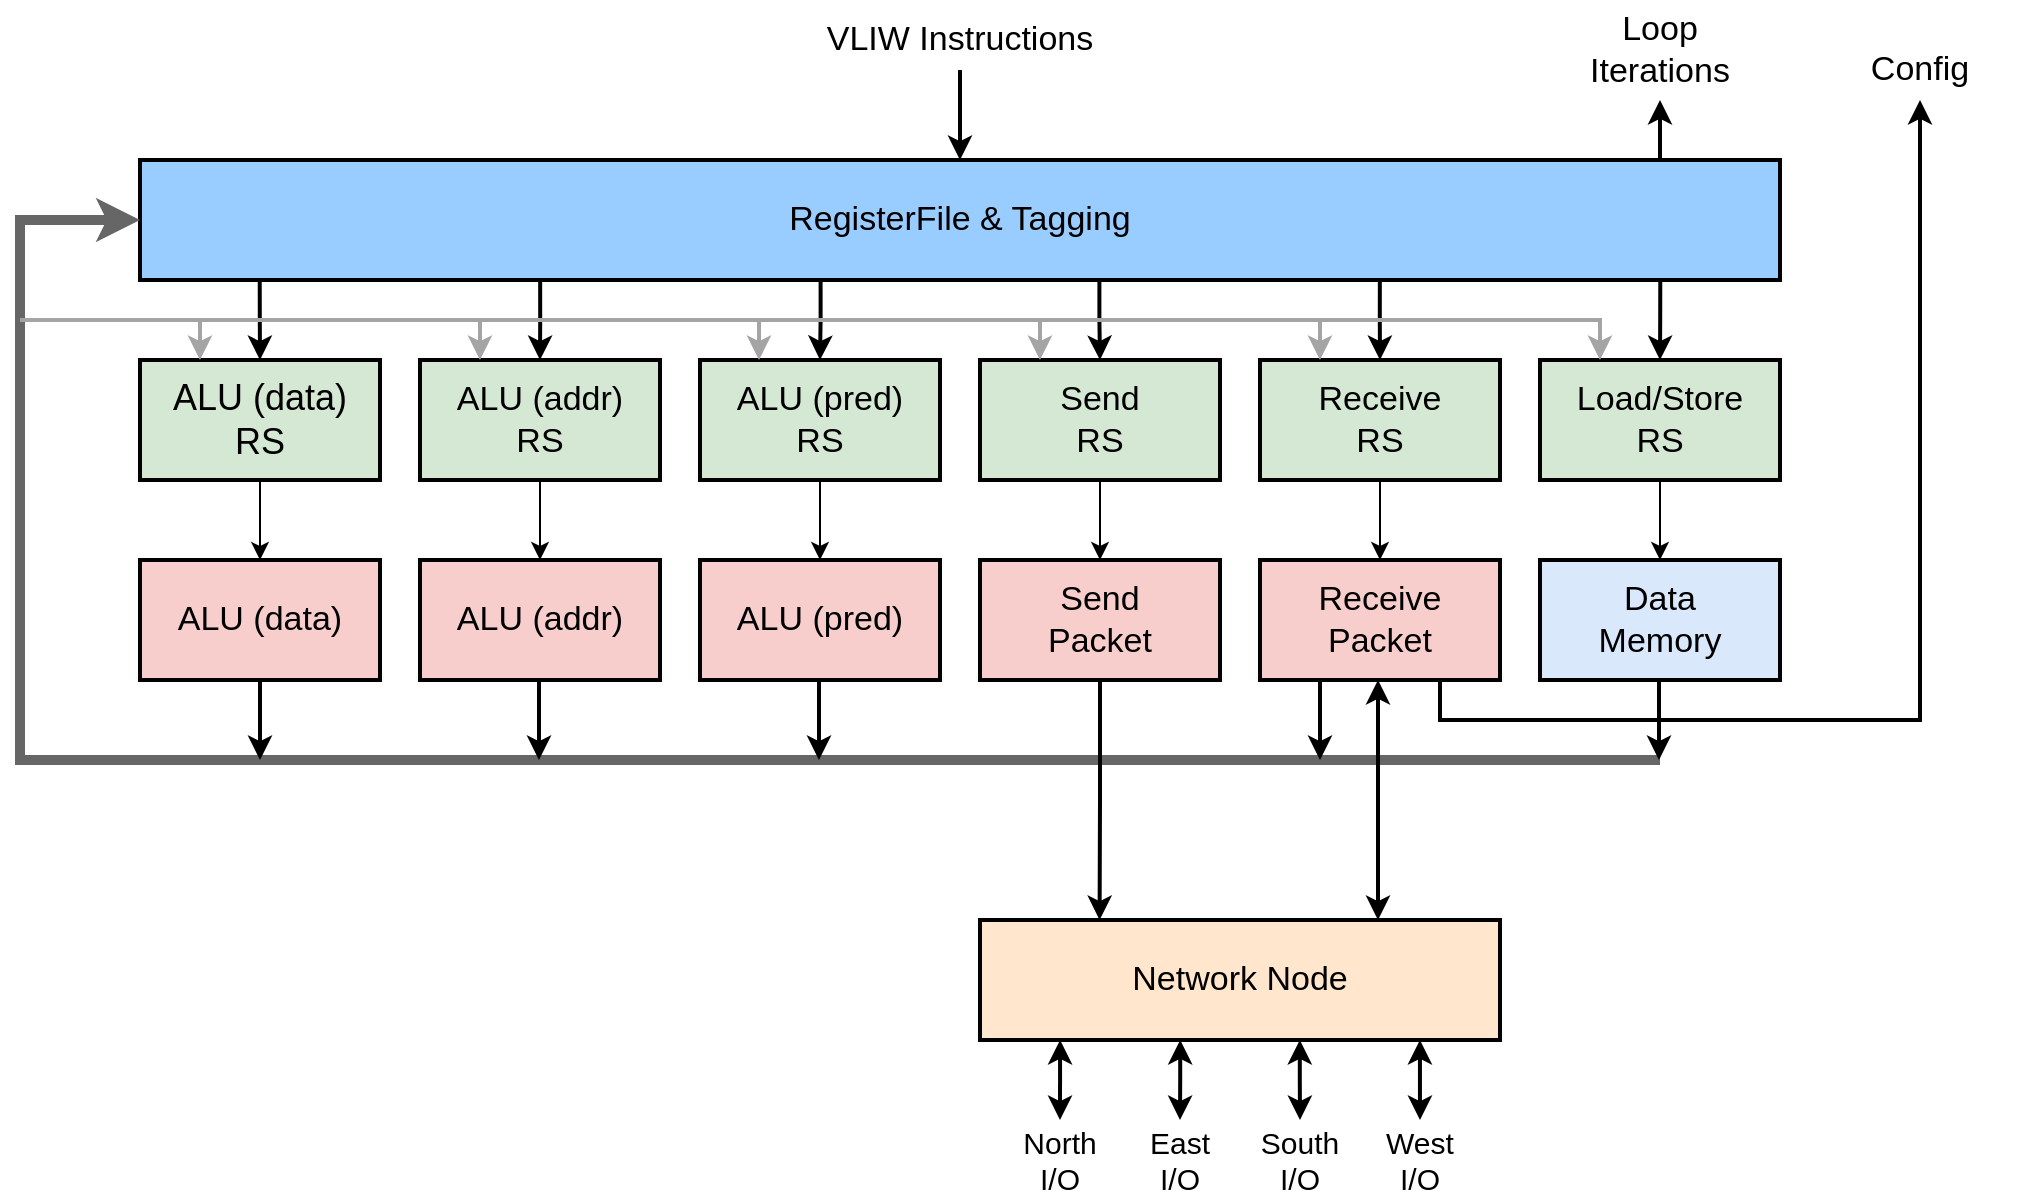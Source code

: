 <mxfile version="28.0.6">
  <diagram name="Amlet Architecture" id="amlet-arch">
    <mxGraphModel dx="1106" dy="727" grid="1" gridSize="10" guides="1" tooltips="1" connect="1" arrows="1" fold="1" page="1" pageScale="1" pageWidth="1600" pageHeight="900" math="0" shadow="0">
      <root>
        <mxCell id="0" />
        <mxCell id="1" parent="0" />
        <mxCell id="vliw-input" value="VLIW Instructions" style="rounded=0;whiteSpace=wrap;html=1;fillColor=none;strokeColor=none;fontSize=17;strokeWidth=2;" parent="1" vertex="1">
          <mxGeometry x="610" y="65" width="200" height="30" as="geometry" />
        </mxCell>
        <mxCell id="loop-iter" value="Loop&lt;br&gt;Iterations" style="rounded=0;whiteSpace=wrap;html=1;fillColor=none;strokeColor=none;fontSize=17;strokeWidth=2;" parent="1" vertex="1">
          <mxGeometry x="1000" y="60" width="120" height="50" as="geometry" />
        </mxCell>
        <mxCell id="bamlet-ctrl" value="Config" style="rounded=0;whiteSpace=wrap;html=1;fillColor=none;strokeColor=none;fontSize=17;" parent="1" vertex="1">
          <mxGeometry x="1140" y="80" width="100" height="30" as="geometry" />
        </mxCell>
        <mxCell id="register-file" value="RegisterFile &amp;amp; Tagging" style="rounded=0;whiteSpace=wrap;html=1;fillColor=#99CCFF;strokeColor=#000000;fontSize=17;strokeWidth=2;" parent="1" vertex="1">
          <mxGeometry x="300" y="140" width="820" height="60" as="geometry" />
        </mxCell>
        <mxCell id="alu-rs" value="&lt;font style=&quot;font-size: 18px;&quot;&gt;ALU (data)&lt;br&gt;RS&lt;/font&gt;" style="rounded=0;whiteSpace=wrap;html=1;fillColor=#d5e8d4;strokeColor=#000000;strokeWidth=2;" parent="1" vertex="1">
          <mxGeometry x="300" y="240" width="120" height="60" as="geometry" />
        </mxCell>
        <mxCell id="alulite-rs" value="ALU (addr)&lt;br&gt;RS" style="rounded=0;whiteSpace=wrap;html=1;fillColor=#d5e8d4;strokeColor=#000000;fontSize=17;strokeWidth=2;" parent="1" vertex="1">
          <mxGeometry x="440" y="240" width="120" height="60" as="geometry" />
        </mxCell>
        <mxCell id="alupred-rs" value="ALU (pred)&lt;br&gt;RS" style="rounded=0;whiteSpace=wrap;html=1;fillColor=#d5e8d4;strokeColor=#000000;fontSize=17;strokeWidth=2;" parent="1" vertex="1">
          <mxGeometry x="580" y="240" width="120" height="60" as="geometry" />
        </mxCell>
        <mxCell id="ldst-rs" value="Send&lt;br&gt;RS" style="rounded=0;whiteSpace=wrap;html=1;fillColor=#d5e8d4;strokeColor=#000000;fontSize=17;strokeWidth=2;" parent="1" vertex="1">
          <mxGeometry x="720" y="240" width="120" height="60" as="geometry" />
        </mxCell>
        <mxCell id="send-rs" value="Receive&lt;br&gt;RS" style="rounded=0;whiteSpace=wrap;html=1;fillColor=#d5e8d4;strokeColor=#000000;fontSize=17;strokeWidth=2;" parent="1" vertex="1">
          <mxGeometry x="860" y="240" width="120" height="60" as="geometry" />
        </mxCell>
        <mxCell id="recv-rs" value="Load/Store&lt;br&gt;RS" style="rounded=0;whiteSpace=wrap;html=1;fillColor=#d5e8d4;strokeColor=#000000;fontSize=17;strokeWidth=2;" parent="1" vertex="1">
          <mxGeometry x="1000" y="240" width="120" height="60" as="geometry" />
        </mxCell>
        <mxCell id="alu-exec" value="ALU (data)" style="rounded=0;whiteSpace=wrap;html=1;fillColor=#f8cecc;strokeColor=#000000;fontSize=17;strokeWidth=2;" parent="1" vertex="1">
          <mxGeometry x="300" y="340" width="120" height="60" as="geometry" />
        </mxCell>
        <mxCell id="alulite-exec" value="ALU (addr)" style="rounded=0;whiteSpace=wrap;html=1;fillColor=#f8cecc;strokeColor=#000000;fontSize=17;strokeWidth=2;" parent="1" vertex="1">
          <mxGeometry x="440" y="340" width="120" height="60" as="geometry" />
        </mxCell>
        <mxCell id="alupred-exec" value="ALU (pred)" style="rounded=0;whiteSpace=wrap;html=1;fillColor=#f8cecc;strokeColor=#000000;fontSize=17;strokeWidth=2;" parent="1" vertex="1">
          <mxGeometry x="580" y="340" width="120" height="60" as="geometry" />
        </mxCell>
        <mxCell id="datamem-exec" value="Send&lt;br&gt;Packet" style="rounded=0;whiteSpace=wrap;html=1;fillColor=#f8cecc;strokeColor=#000000;fontSize=17;strokeWidth=2;" parent="1" vertex="1">
          <mxGeometry x="720" y="340" width="120" height="60" as="geometry" />
        </mxCell>
        <mxCell id="sendif-exec" value="Receive&lt;br&gt;Packet" style="rounded=0;whiteSpace=wrap;html=1;fillColor=#f8cecc;strokeColor=#000000;fontSize=17;strokeWidth=2;" parent="1" vertex="1">
          <mxGeometry x="860" y="340" width="120" height="60" as="geometry" />
        </mxCell>
        <mxCell id="recvif-exec" value="Data&lt;br&gt;Memory" style="rounded=0;whiteSpace=wrap;html=1;fillColor=#dae8fc;strokeColor=#000000;fontSize=17;strokeWidth=2;" parent="1" vertex="1">
          <mxGeometry x="1000" y="340" width="120" height="60" as="geometry" />
        </mxCell>
        <mxCell id="network-node" value="Network Node" style="rounded=0;whiteSpace=wrap;html=1;fillColor=#ffe6cc;strokeColor=#000000;fontSize=17;strokeWidth=2;" parent="1" vertex="1">
          <mxGeometry x="720" y="520" width="260" height="60" as="geometry" />
        </mxCell>
        <mxCell id="north-io" value="North I/O" style="rounded=0;whiteSpace=wrap;html=1;fillColor=none;strokeColor=none;fontSize=15;strokeWidth=2;" parent="1" vertex="1">
          <mxGeometry x="740" y="620" width="40" height="40" as="geometry" />
        </mxCell>
        <mxCell id="south-io" value="South I/O" style="rounded=0;whiteSpace=wrap;html=1;fillColor=none;strokeColor=none;fontSize=15;strokeWidth=2;" parent="1" vertex="1">
          <mxGeometry x="860" y="620" width="40" height="40" as="geometry" />
        </mxCell>
        <mxCell id="east-io" value="East I/O" style="rounded=0;whiteSpace=wrap;html=1;fillColor=none;strokeColor=none;fontSize=15;strokeWidth=2;" parent="1" vertex="1">
          <mxGeometry x="800" y="620" width="40" height="40" as="geometry" />
        </mxCell>
        <mxCell id="west-io" value="West I/O" style="rounded=0;whiteSpace=wrap;html=1;fillColor=none;strokeColor=none;fontSize=15;strokeWidth=2;" parent="1" vertex="1">
          <mxGeometry x="920" y="620" width="40" height="40" as="geometry" />
        </mxCell>
        <mxCell id="vliw-to-rf" style="edgeStyle=orthogonalEdgeStyle;rounded=0;orthogonalLoop=1;jettySize=auto;html=1;exitX=0.5;exitY=1;exitDx=0;exitDy=0;entryX=0.5;entryY=0;entryDx=0;entryDy=0;strokeWidth=2;" parent="1" source="vliw-input" target="register-file" edge="1">
          <mxGeometry relative="1" as="geometry" />
        </mxCell>
        <mxCell id="rf-to-alu-rs" style="edgeStyle=orthogonalEdgeStyle;rounded=0;orthogonalLoop=1;jettySize=auto;html=1;exitX=0.073;exitY=1;exitDx=0;exitDy=0;entryX=0.5;entryY=0;entryDx=0;entryDy=0;strokeWidth=2;" parent="1" source="register-file" target="alu-rs" edge="1">
          <mxGeometry relative="1" as="geometry" />
        </mxCell>
        <mxCell id="rf-to-alulite-rs" style="edgeStyle=orthogonalEdgeStyle;rounded=0;orthogonalLoop=1;jettySize=auto;html=1;exitX=0.244;exitY=1;exitDx=0;exitDy=0;entryX=0.5;entryY=0;entryDx=0;entryDy=0;strokeWidth=2;" parent="1" source="register-file" target="alulite-rs" edge="1">
          <mxGeometry relative="1" as="geometry" />
        </mxCell>
        <mxCell id="rf-to-alupred-rs" style="edgeStyle=orthogonalEdgeStyle;rounded=0;orthogonalLoop=1;jettySize=auto;html=1;exitX=0.415;exitY=1;exitDx=0;exitDy=0;entryX=0.5;entryY=0;entryDx=0;entryDy=0;strokeWidth=2;" parent="1" source="register-file" target="alupred-rs" edge="1">
          <mxGeometry relative="1" as="geometry" />
        </mxCell>
        <mxCell id="rf-to-ldst-rs" style="edgeStyle=orthogonalEdgeStyle;rounded=0;orthogonalLoop=1;jettySize=auto;html=1;exitX=0.585;exitY=1;exitDx=0;exitDy=0;entryX=0.5;entryY=0;entryDx=0;entryDy=0;strokeWidth=2;" parent="1" source="register-file" target="ldst-rs" edge="1">
          <mxGeometry relative="1" as="geometry" />
        </mxCell>
        <mxCell id="rf-to-send-rs" style="edgeStyle=orthogonalEdgeStyle;rounded=0;orthogonalLoop=1;jettySize=auto;html=1;exitX=0.756;exitY=1;exitDx=0;exitDy=0;entryX=0.5;entryY=0;entryDx=0;entryDy=0;strokeWidth=2;" parent="1" source="register-file" target="send-rs" edge="1">
          <mxGeometry relative="1" as="geometry" />
        </mxCell>
        <mxCell id="rf-to-recv-rs" style="edgeStyle=orthogonalEdgeStyle;rounded=0;orthogonalLoop=1;jettySize=auto;html=1;exitX=0.927;exitY=1;exitDx=0;exitDy=0;entryX=0.5;entryY=0;entryDx=0;entryDy=0;strokeWidth=2;" parent="1" source="register-file" target="recv-rs" edge="1">
          <mxGeometry relative="1" as="geometry" />
        </mxCell>
        <mxCell id="alu-rs-to-exec" style="edgeStyle=orthogonalEdgeStyle;rounded=0;orthogonalLoop=1;jettySize=auto;html=1;exitX=0.5;exitY=1;exitDx=0;exitDy=0;entryX=0.5;entryY=0;entryDx=0;entryDy=0;" parent="1" source="alu-rs" target="alu-exec" edge="1">
          <mxGeometry relative="1" as="geometry" />
        </mxCell>
        <mxCell id="alulite-rs-to-exec" style="edgeStyle=orthogonalEdgeStyle;rounded=0;orthogonalLoop=1;jettySize=auto;html=1;exitX=0.5;exitY=1;exitDx=0;exitDy=0;entryX=0.5;entryY=0;entryDx=0;entryDy=0;" parent="1" source="alulite-rs" target="alulite-exec" edge="1">
          <mxGeometry relative="1" as="geometry" />
        </mxCell>
        <mxCell id="alupred-rs-to-exec" style="edgeStyle=orthogonalEdgeStyle;rounded=0;orthogonalLoop=1;jettySize=auto;html=1;exitX=0.5;exitY=1;exitDx=0;exitDy=0;entryX=0.5;entryY=0;entryDx=0;entryDy=0;" parent="1" source="alupred-rs" target="alupred-exec" edge="1">
          <mxGeometry relative="1" as="geometry" />
        </mxCell>
        <mxCell id="ldst-rs-to-exec" style="edgeStyle=orthogonalEdgeStyle;rounded=0;orthogonalLoop=1;jettySize=auto;html=1;exitX=0.5;exitY=1;exitDx=0;exitDy=0;entryX=0.5;entryY=0;entryDx=0;entryDy=0;" parent="1" source="ldst-rs" target="datamem-exec" edge="1">
          <mxGeometry relative="1" as="geometry" />
        </mxCell>
        <mxCell id="send-rs-to-exec" style="edgeStyle=orthogonalEdgeStyle;rounded=0;orthogonalLoop=1;jettySize=auto;html=1;exitX=0.5;exitY=1;exitDx=0;exitDy=0;entryX=0.5;entryY=0;entryDx=0;entryDy=0;" parent="1" source="send-rs" target="sendif-exec" edge="1">
          <mxGeometry relative="1" as="geometry" />
        </mxCell>
        <mxCell id="recv-rs-to-exec" style="edgeStyle=orthogonalEdgeStyle;rounded=0;orthogonalLoop=1;jettySize=auto;html=1;exitX=0.5;exitY=1;exitDx=0;exitDy=0;entryX=0.5;entryY=0;entryDx=0;entryDy=0;" parent="1" source="recv-rs" target="recvif-exec" edge="1">
          <mxGeometry relative="1" as="geometry" />
        </mxCell>
        <mxCell id="rb-to-rf" style="edgeStyle=orthogonalEdgeStyle;rounded=0;orthogonalLoop=1;jettySize=auto;html=1;entryX=0;entryY=0.5;entryDx=0;entryDy=0;strokeStyle=dashed;strokeColor=#666666;strokeWidth=5;" parent="1" target="register-file" edge="1">
          <mxGeometry relative="1" as="geometry">
            <mxPoint x="1060" y="440" as="sourcePoint" />
            <Array as="points">
              <mxPoint x="240" y="440" />
              <mxPoint x="240" y="170" />
            </Array>
          </mxGeometry>
        </mxCell>
        <mxCell id="recvif-to-ctrl" style="edgeStyle=orthogonalEdgeStyle;rounded=0;orthogonalLoop=1;jettySize=auto;html=1;exitX=0.75;exitY=1;exitDx=0;exitDy=0;entryX=0.5;entryY=1;entryDx=0;entryDy=0;strokeWidth=2;" parent="1" source="sendif-exec" target="bamlet-ctrl" edge="1">
          <mxGeometry relative="1" as="geometry">
            <Array as="points">
              <mxPoint x="950" y="420" />
              <mxPoint x="1190" y="420" />
            </Array>
          </mxGeometry>
        </mxCell>
        <mxCell id="rf-to-loop" style="edgeStyle=orthogonalEdgeStyle;rounded=0;orthogonalLoop=1;jettySize=auto;html=1;entryX=0.5;entryY=1;entryDx=0;entryDy=0;strokeWidth=2;" parent="1" target="loop-iter" edge="1">
          <mxGeometry relative="1" as="geometry">
            <mxPoint x="1060" y="139" as="sourcePoint" />
          </mxGeometry>
        </mxCell>
        <mxCell id="sendif-to-nn" style="edgeStyle=orthogonalEdgeStyle;rounded=0;orthogonalLoop=1;jettySize=auto;html=1;exitX=0.5;exitY=1;exitDx=0;exitDy=0;entryX=0.23;entryY=0;entryDx=0;entryDy=0;strokeWidth=2;" parent="1" source="datamem-exec" target="network-node" edge="1">
          <mxGeometry relative="1" as="geometry" />
        </mxCell>
        <mxCell id="nn-to-north" style="edgeStyle=orthogonalEdgeStyle;rounded=0;orthogonalLoop=1;jettySize=auto;html=1;exitX=0.154;exitY=1;exitDx=0;exitDy=0;entryX=0.5;entryY=0;entryDx=0;entryDy=0;startArrow=classic;startFill=1;fillColor=#ffe6cc;strokeColor=#000000;strokeWidth=2;" parent="1" source="network-node" target="north-io" edge="1">
          <mxGeometry relative="1" as="geometry" />
        </mxCell>
        <mxCell id="nn-to-east" style="edgeStyle=orthogonalEdgeStyle;rounded=0;orthogonalLoop=1;jettySize=auto;html=1;exitX=0.385;exitY=1;exitDx=0;exitDy=0;entryX=0.5;entryY=0;entryDx=0;entryDy=0;startArrow=classic;startFill=1;fillColor=#ffe6cc;strokeColor=#000000;strokeWidth=2;" parent="1" source="network-node" target="east-io" edge="1">
          <mxGeometry relative="1" as="geometry" />
        </mxCell>
        <mxCell id="nn-to-south" style="edgeStyle=orthogonalEdgeStyle;rounded=0;orthogonalLoop=1;jettySize=auto;html=1;exitX=0.615;exitY=1;exitDx=0;exitDy=0;entryX=0.5;entryY=0;entryDx=0;entryDy=0;startArrow=classic;startFill=1;fillColor=#ffe6cc;strokeColor=#000000;strokeWidth=2;" parent="1" source="network-node" target="south-io" edge="1">
          <mxGeometry relative="1" as="geometry" />
        </mxCell>
        <mxCell id="nn-to-west" style="edgeStyle=orthogonalEdgeStyle;rounded=0;orthogonalLoop=1;jettySize=auto;html=1;exitX=0.846;exitY=1;exitDx=0;exitDy=0;entryX=0.5;entryY=0;entryDx=0;entryDy=0;startArrow=classic;startFill=1;fillColor=#ffe6cc;strokeColor=#000000;strokeWidth=2;" parent="1" source="network-node" target="west-io" edge="1">
          <mxGeometry relative="1" as="geometry" />
        </mxCell>
        <mxCell id="M5VuJz75F4mdbU7ERMH6-1" style="edgeStyle=orthogonalEdgeStyle;rounded=0;orthogonalLoop=1;jettySize=auto;html=1;strokeStyle=dashed;strokeColor=#A4A4A4;entryX=0.25;entryY=0;entryDx=0;entryDy=0;strokeWidth=2;" parent="1" target="recv-rs" edge="1">
          <mxGeometry relative="1" as="geometry">
            <mxPoint x="240" y="220" as="sourcePoint" />
            <mxPoint x="1090" y="220" as="targetPoint" />
            <Array as="points">
              <mxPoint x="1030" y="220" />
            </Array>
          </mxGeometry>
        </mxCell>
        <mxCell id="GFcg_PQRNG52ITC8k2Fa-6" style="edgeStyle=orthogonalEdgeStyle;rounded=0;orthogonalLoop=1;jettySize=auto;html=1;exitX=0.5;exitY=1;exitDx=0;exitDy=0;entryX=0.23;entryY=0;entryDx=0;entryDy=0;startArrow=classic;startFill=1;strokeWidth=2;" parent="1" edge="1">
          <mxGeometry relative="1" as="geometry">
            <mxPoint x="919" y="400" as="sourcePoint" />
            <mxPoint x="919" y="520" as="targetPoint" />
          </mxGeometry>
        </mxCell>
        <mxCell id="GFcg_PQRNG52ITC8k2Fa-8" value="" style="endArrow=classic;html=1;rounded=0;strokeWidth=2;endFill=1;exitX=0.5;exitY=1;exitDx=0;exitDy=0;" parent="1" source="alu-exec" edge="1">
          <mxGeometry width="50" height="50" relative="1" as="geometry">
            <mxPoint x="400" y="440" as="sourcePoint" />
            <mxPoint x="360" y="440" as="targetPoint" />
          </mxGeometry>
        </mxCell>
        <mxCell id="GFcg_PQRNG52ITC8k2Fa-10" value="" style="endArrow=classic;html=1;rounded=0;strokeWidth=2;endFill=1;exitX=0.5;exitY=1;exitDx=0;exitDy=0;" parent="1" edge="1">
          <mxGeometry width="50" height="50" relative="1" as="geometry">
            <mxPoint x="499.5" y="400" as="sourcePoint" />
            <mxPoint x="499.5" y="440" as="targetPoint" />
          </mxGeometry>
        </mxCell>
        <mxCell id="GFcg_PQRNG52ITC8k2Fa-11" value="" style="endArrow=classic;html=1;rounded=0;strokeWidth=2;endFill=1;exitX=0.5;exitY=1;exitDx=0;exitDy=0;" parent="1" edge="1">
          <mxGeometry width="50" height="50" relative="1" as="geometry">
            <mxPoint x="639.5" y="400" as="sourcePoint" />
            <mxPoint x="639.5" y="440" as="targetPoint" />
          </mxGeometry>
        </mxCell>
        <mxCell id="GFcg_PQRNG52ITC8k2Fa-12" value="" style="endArrow=classic;html=1;rounded=0;strokeWidth=2;endFill=1;exitX=0.5;exitY=1;exitDx=0;exitDy=0;" parent="1" edge="1">
          <mxGeometry width="50" height="50" relative="1" as="geometry">
            <mxPoint x="890" y="400" as="sourcePoint" />
            <mxPoint x="890" y="440" as="targetPoint" />
          </mxGeometry>
        </mxCell>
        <mxCell id="GFcg_PQRNG52ITC8k2Fa-13" value="" style="endArrow=classic;html=1;rounded=0;strokeWidth=2;endFill=1;exitX=0.5;exitY=1;exitDx=0;exitDy=0;" parent="1" edge="1">
          <mxGeometry width="50" height="50" relative="1" as="geometry">
            <mxPoint x="1059.5" y="400" as="sourcePoint" />
            <mxPoint x="1059.5" y="440" as="targetPoint" />
          </mxGeometry>
        </mxCell>
        <mxCell id="GFcg_PQRNG52ITC8k2Fa-14" style="edgeStyle=orthogonalEdgeStyle;rounded=0;orthogonalLoop=1;jettySize=auto;html=1;strokeStyle=dashed;strokeColor=#A4A4A4;entryX=0.25;entryY=0;entryDx=0;entryDy=0;strokeWidth=2;" parent="1" edge="1">
          <mxGeometry relative="1" as="geometry">
            <mxPoint x="750" y="220" as="sourcePoint" />
            <mxPoint x="750" y="240" as="targetPoint" />
            <Array as="points">
              <mxPoint x="750" y="220" />
            </Array>
          </mxGeometry>
        </mxCell>
        <mxCell id="GFcg_PQRNG52ITC8k2Fa-15" style="edgeStyle=orthogonalEdgeStyle;rounded=0;orthogonalLoop=1;jettySize=auto;html=1;strokeStyle=dashed;strokeColor=#A4A4A4;entryX=0.25;entryY=0;entryDx=0;entryDy=0;strokeWidth=2;" parent="1" edge="1">
          <mxGeometry relative="1" as="geometry">
            <mxPoint x="890" y="220" as="sourcePoint" />
            <mxPoint x="890" y="240" as="targetPoint" />
            <Array as="points">
              <mxPoint x="890" y="220" />
            </Array>
          </mxGeometry>
        </mxCell>
        <mxCell id="GFcg_PQRNG52ITC8k2Fa-16" style="edgeStyle=orthogonalEdgeStyle;rounded=0;orthogonalLoop=1;jettySize=auto;html=1;strokeStyle=dashed;strokeColor=#A4A4A4;entryX=0.25;entryY=0;entryDx=0;entryDy=0;strokeWidth=2;" parent="1" edge="1">
          <mxGeometry relative="1" as="geometry">
            <mxPoint x="609.5" y="220" as="sourcePoint" />
            <mxPoint x="609.5" y="240" as="targetPoint" />
            <Array as="points">
              <mxPoint x="609.5" y="220" />
            </Array>
          </mxGeometry>
        </mxCell>
        <mxCell id="GFcg_PQRNG52ITC8k2Fa-17" style="edgeStyle=orthogonalEdgeStyle;rounded=0;orthogonalLoop=1;jettySize=auto;html=1;strokeStyle=dashed;strokeColor=#A4A4A4;entryX=0.25;entryY=0;entryDx=0;entryDy=0;strokeWidth=2;fontStyle=1" parent="1" edge="1">
          <mxGeometry relative="1" as="geometry">
            <mxPoint x="470" y="220" as="sourcePoint" />
            <mxPoint x="470" y="240" as="targetPoint" />
            <Array as="points">
              <mxPoint x="470" y="220" />
            </Array>
          </mxGeometry>
        </mxCell>
        <mxCell id="GFcg_PQRNG52ITC8k2Fa-18" style="edgeStyle=orthogonalEdgeStyle;rounded=0;orthogonalLoop=1;jettySize=auto;html=1;strokeStyle=dashed;strokeColor=#A4A4A4;entryX=0.25;entryY=0;entryDx=0;entryDy=0;strokeWidth=2;" parent="1" edge="1">
          <mxGeometry relative="1" as="geometry">
            <mxPoint x="330" y="220" as="sourcePoint" />
            <mxPoint x="330" y="240" as="targetPoint" />
            <Array as="points">
              <mxPoint x="330" y="220" />
            </Array>
          </mxGeometry>
        </mxCell>
      </root>
    </mxGraphModel>
  </diagram>
</mxfile>
